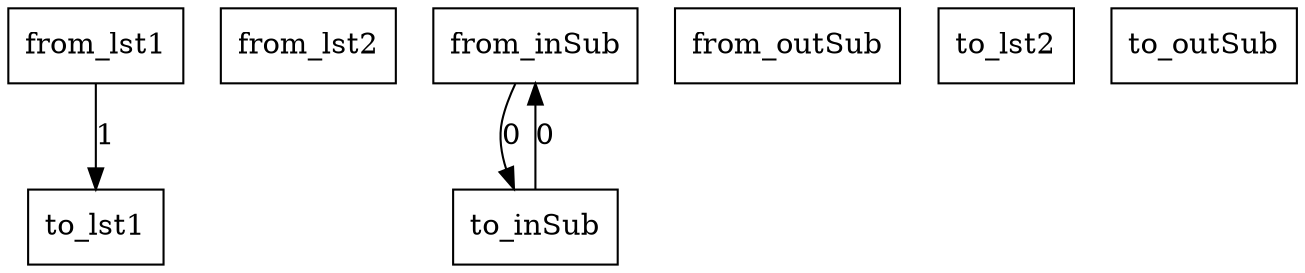digraph {
    graph [rankdir=TB
          ,bgcolor=transparent];
    node [shape=box
         ,fillcolor=white
         ,style=filled];
    0 [label=<from_lst1>];
    1 [label=<from_lst2>];
    2 [label=<from_inSub>];
    3 [label=<from_outSub>];
    4 [label=<to_lst1>];
    5 [label=<to_lst2>];
    6 [label=<to_inSub>];
    7 [label=<to_outSub>];
    0 -> 4 [label=1];
    2 -> 6 [label=0];
    6 -> 2 [label=0];
}